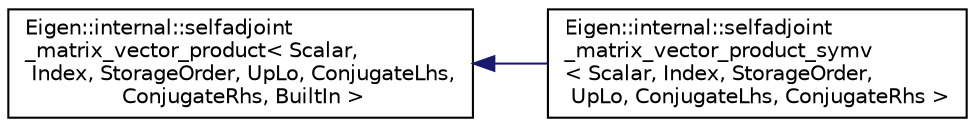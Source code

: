 digraph "Graphical Class Hierarchy"
{
  edge [fontname="Helvetica",fontsize="10",labelfontname="Helvetica",labelfontsize="10"];
  node [fontname="Helvetica",fontsize="10",shape=record];
  rankdir="LR";
  Node1 [label="Eigen::internal::selfadjoint\l_matrix_vector_product\< Scalar,\l Index, StorageOrder, UpLo, ConjugateLhs,\l ConjugateRhs, BuiltIn \>",height=0.2,width=0.4,color="black", fillcolor="white", style="filled",URL="$struct_eigen_1_1internal_1_1selfadjoint__matrix__vector__product.html"];
  Node1 -> Node2 [dir="back",color="midnightblue",fontsize="10",style="solid",fontname="Helvetica"];
  Node2 [label="Eigen::internal::selfadjoint\l_matrix_vector_product_symv\l\< Scalar, Index, StorageOrder,\l UpLo, ConjugateLhs, ConjugateRhs \>",height=0.2,width=0.4,color="black", fillcolor="white", style="filled",URL="$struct_eigen_1_1internal_1_1selfadjoint__matrix__vector__product__symv.html"];
}

